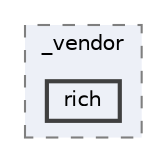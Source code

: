 digraph "C:/Users/LukeMabie/documents/Development/Password_Saver_Using_Django-master/venv/Lib/site-packages/pip/_vendor/rich"
{
 // LATEX_PDF_SIZE
  bgcolor="transparent";
  edge [fontname=Helvetica,fontsize=10,labelfontname=Helvetica,labelfontsize=10];
  node [fontname=Helvetica,fontsize=10,shape=box,height=0.2,width=0.4];
  compound=true
  subgraph clusterdir_5eb293a508d632f7a3df64020434be11 {
    graph [ bgcolor="#edf0f7", pencolor="grey50", label="_vendor", fontname=Helvetica,fontsize=10 style="filled,dashed", URL="dir_5eb293a508d632f7a3df64020434be11.html",tooltip=""]
  dir_ae29646e937ce74c471c2710ca25ec51 [label="rich", fillcolor="#edf0f7", color="grey25", style="filled,bold", URL="dir_ae29646e937ce74c471c2710ca25ec51.html",tooltip=""];
  }
}
